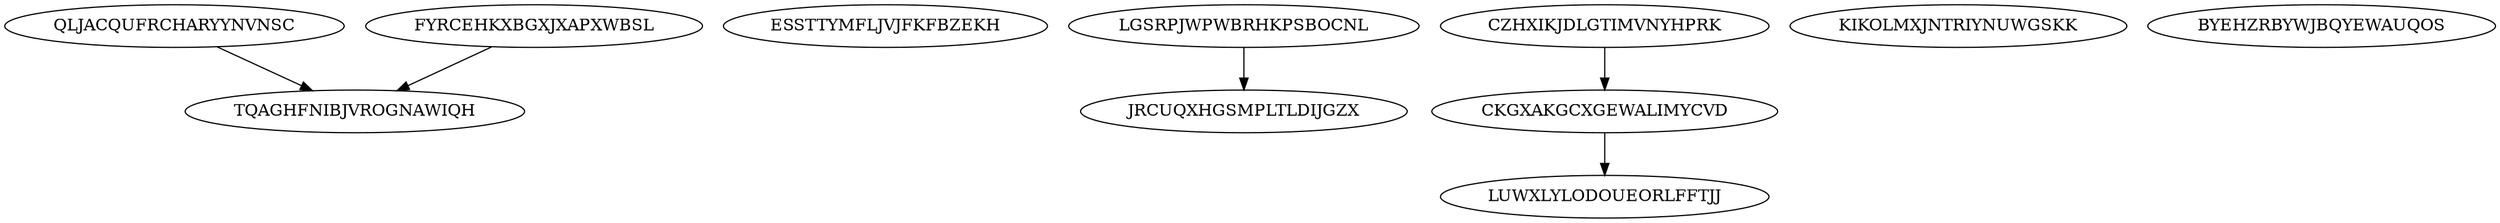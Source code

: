 digraph "N11M5" {
	QLJACQUFRCHARYYNVNSC			[Weight=18, Start=0, Processor=1];
	ESSTTYMFLJVJFKFBZEKH			[Weight=17, Start=0, Processor=2];
	FYRCEHKXBGXJXAPXWBSL			[Weight=16, Start=0, Processor=3];
	LGSRPJWPWBRHKPSBOCNL			[Weight=20, Start=0, Processor=4];
	CZHXIKJDLGTIMVNYHPRK			[Weight=11, Start=0, Processor=5];
	CKGXAKGCXGEWALIMYCVD			[Weight=13, Start=11, Processor=5];
	JRCUQXHGSMPLTLDIJGZX			[Weight=12, Start=31, Processor=2];
	KIKOLMXJNTRIYNUWGSKK			[Weight=20, Start=16, Processor=3];
	BYEHZRBYWJBQYEWAUQOS			[Weight=19, Start=20, Processor=4];
	LUWXLYLODOUEORLFFTJJ			[Weight=18, Start=24, Processor=5];
	TQAGHFNIBJVROGNAWIQH			[Weight=14, Start=30, Processor=1];
	QLJACQUFRCHARYYNVNSC -> TQAGHFNIBJVROGNAWIQH		[Weight=15];
	LGSRPJWPWBRHKPSBOCNL -> JRCUQXHGSMPLTLDIJGZX		[Weight=11];
	FYRCEHKXBGXJXAPXWBSL -> TQAGHFNIBJVROGNAWIQH		[Weight=14];
	CZHXIKJDLGTIMVNYHPRK -> CKGXAKGCXGEWALIMYCVD		[Weight=12];
	CKGXAKGCXGEWALIMYCVD -> LUWXLYLODOUEORLFFTJJ		[Weight=12];
}

